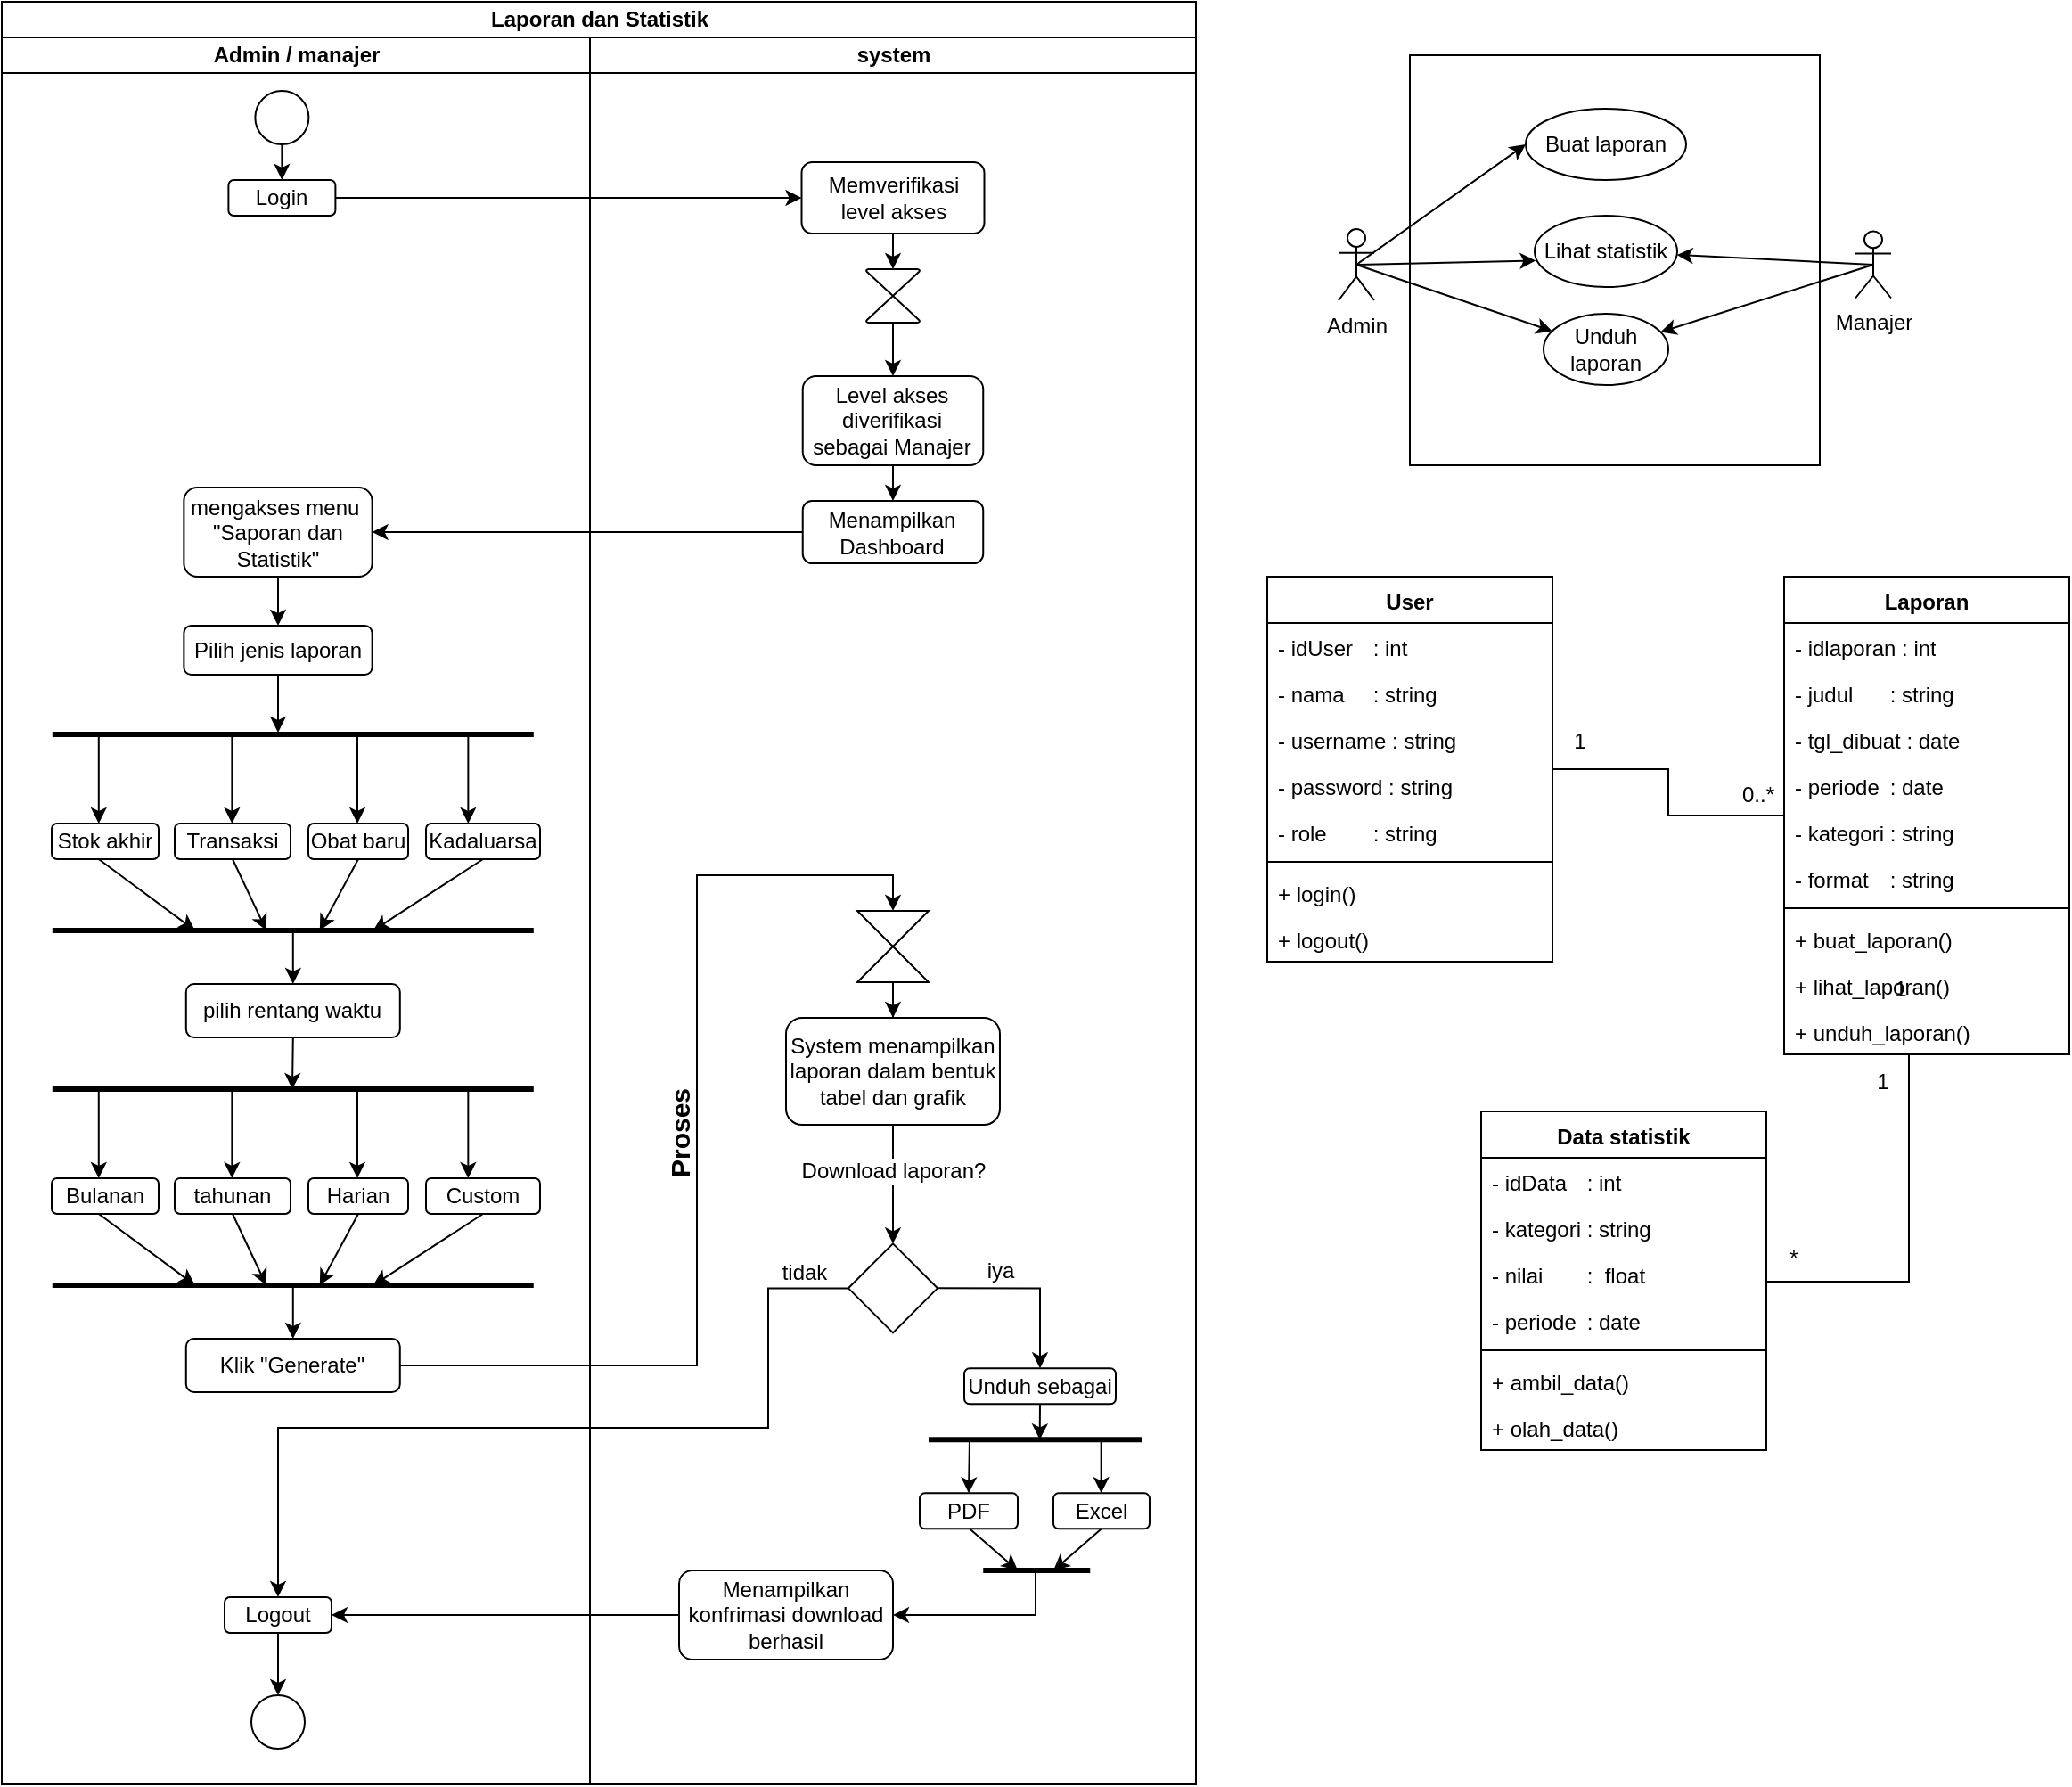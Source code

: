 <mxfile version="26.2.2">
  <diagram name="Page-1" id="yby-WBq46DlQIXsK4EJs">
    <mxGraphModel dx="1748" dy="1162" grid="1" gridSize="10" guides="1" tooltips="1" connect="1" arrows="1" fold="1" page="1" pageScale="1" pageWidth="850" pageHeight="1100" math="0" shadow="0">
      <root>
        <mxCell id="0" />
        <mxCell id="1" parent="0" />
        <mxCell id="wCTFtr7vqHa1N5YQb0h_-1" value="Laporan dan Statistik" style="swimlane;childLayout=stackLayout;resizeParent=1;resizeParentMax=0;startSize=20;html=1;" parent="1" vertex="1">
          <mxGeometry x="40" y="40" width="670" height="1000" as="geometry" />
        </mxCell>
        <mxCell id="wCTFtr7vqHa1N5YQb0h_-2" value="Admin / manajer" style="swimlane;startSize=20;html=1;" parent="wCTFtr7vqHa1N5YQb0h_-1" vertex="1">
          <mxGeometry y="20" width="330" height="980" as="geometry" />
        </mxCell>
        <mxCell id="wCTFtr7vqHa1N5YQb0h_-36" style="edgeStyle=orthogonalEdgeStyle;rounded=0;orthogonalLoop=1;jettySize=auto;html=1;exitX=0.5;exitY=1;exitDx=0;exitDy=0;" parent="wCTFtr7vqHa1N5YQb0h_-2" source="wCTFtr7vqHa1N5YQb0h_-18" edge="1">
          <mxGeometry relative="1" as="geometry">
            <mxPoint x="155" y="390" as="targetPoint" />
          </mxGeometry>
        </mxCell>
        <mxCell id="wCTFtr7vqHa1N5YQb0h_-18" value="Pilih jenis laporan" style="rounded=1;whiteSpace=wrap;html=1;" parent="wCTFtr7vqHa1N5YQb0h_-2" vertex="1">
          <mxGeometry x="102.19" y="330" width="105.62" height="27.5" as="geometry" />
        </mxCell>
        <mxCell id="wCTFtr7vqHa1N5YQb0h_-20" value="" style="endArrow=none;html=1;rounded=0;strokeWidth=3;" parent="wCTFtr7vqHa1N5YQb0h_-2" edge="1">
          <mxGeometry width="50" height="50" relative="1" as="geometry">
            <mxPoint x="28.4" y="391" as="sourcePoint" />
            <mxPoint x="298.4" y="391" as="targetPoint" />
          </mxGeometry>
        </mxCell>
        <mxCell id="wCTFtr7vqHa1N5YQb0h_-21" style="rounded=0;orthogonalLoop=1;jettySize=auto;html=1;exitX=0.5;exitY=1;exitDx=0;exitDy=0;" parent="wCTFtr7vqHa1N5YQb0h_-2" edge="1">
          <mxGeometry relative="1" as="geometry">
            <mxPoint x="108.4" y="501" as="targetPoint" />
            <mxPoint x="54.4" y="461" as="sourcePoint" />
          </mxGeometry>
        </mxCell>
        <mxCell id="wCTFtr7vqHa1N5YQb0h_-22" style="rounded=0;orthogonalLoop=1;jettySize=auto;html=1;exitX=0.5;exitY=1;exitDx=0;exitDy=0;" parent="wCTFtr7vqHa1N5YQb0h_-2" source="wCTFtr7vqHa1N5YQb0h_-23" edge="1">
          <mxGeometry relative="1" as="geometry">
            <mxPoint x="148.4" y="501" as="targetPoint" />
          </mxGeometry>
        </mxCell>
        <mxCell id="wCTFtr7vqHa1N5YQb0h_-23" value="Transaksi" style="rounded=1;whiteSpace=wrap;html=1;" parent="wCTFtr7vqHa1N5YQb0h_-2" vertex="1">
          <mxGeometry x="97.0" y="441" width="65" height="20" as="geometry" />
        </mxCell>
        <mxCell id="wCTFtr7vqHa1N5YQb0h_-24" style="rounded=0;orthogonalLoop=1;jettySize=auto;html=1;exitX=0.5;exitY=1;exitDx=0;exitDy=0;" parent="wCTFtr7vqHa1N5YQb0h_-2" source="wCTFtr7vqHa1N5YQb0h_-25" edge="1">
          <mxGeometry relative="1" as="geometry">
            <mxPoint x="178.4" y="501" as="targetPoint" />
          </mxGeometry>
        </mxCell>
        <mxCell id="wCTFtr7vqHa1N5YQb0h_-25" value="Obat baru" style="rounded=1;whiteSpace=wrap;html=1;" parent="wCTFtr7vqHa1N5YQb0h_-2" vertex="1">
          <mxGeometry x="172" y="441" width="56.01" height="20" as="geometry" />
        </mxCell>
        <mxCell id="wCTFtr7vqHa1N5YQb0h_-26" style="rounded=0;orthogonalLoop=1;jettySize=auto;html=1;exitX=0.5;exitY=1;exitDx=0;exitDy=0;" parent="wCTFtr7vqHa1N5YQb0h_-2" source="wCTFtr7vqHa1N5YQb0h_-27" edge="1">
          <mxGeometry relative="1" as="geometry">
            <mxPoint x="208.4" y="501" as="targetPoint" />
          </mxGeometry>
        </mxCell>
        <mxCell id="wCTFtr7vqHa1N5YQb0h_-27" value="Kadaluarsa" style="rounded=1;whiteSpace=wrap;html=1;" parent="wCTFtr7vqHa1N5YQb0h_-2" vertex="1">
          <mxGeometry x="238.01" y="441" width="63.99" height="20" as="geometry" />
        </mxCell>
        <mxCell id="wCTFtr7vqHa1N5YQb0h_-28" value="" style="endArrow=classic;html=1;rounded=0;" parent="wCTFtr7vqHa1N5YQb0h_-2" edge="1">
          <mxGeometry width="50" height="50" relative="1" as="geometry">
            <mxPoint x="129.18" y="391" as="sourcePoint" />
            <mxPoint x="129.18" y="441" as="targetPoint" />
          </mxGeometry>
        </mxCell>
        <mxCell id="wCTFtr7vqHa1N5YQb0h_-29" value="" style="endArrow=classic;html=1;rounded=0;" parent="wCTFtr7vqHa1N5YQb0h_-2" edge="1">
          <mxGeometry width="50" height="50" relative="1" as="geometry">
            <mxPoint x="199.51" y="391" as="sourcePoint" />
            <mxPoint x="199.51" y="441" as="targetPoint" />
          </mxGeometry>
        </mxCell>
        <mxCell id="wCTFtr7vqHa1N5YQb0h_-30" value="" style="endArrow=classic;html=1;rounded=0;" parent="wCTFtr7vqHa1N5YQb0h_-2" edge="1">
          <mxGeometry width="50" height="50" relative="1" as="geometry">
            <mxPoint x="261.68" y="391" as="sourcePoint" />
            <mxPoint x="261.68" y="441" as="targetPoint" />
          </mxGeometry>
        </mxCell>
        <mxCell id="wCTFtr7vqHa1N5YQb0h_-31" value="" style="endArrow=none;html=1;rounded=0;strokeWidth=3;" parent="wCTFtr7vqHa1N5YQb0h_-2" edge="1">
          <mxGeometry width="50" height="50" relative="1" as="geometry">
            <mxPoint x="28.4" y="501" as="sourcePoint" />
            <mxPoint x="298.4" y="501" as="targetPoint" />
          </mxGeometry>
        </mxCell>
        <mxCell id="wCTFtr7vqHa1N5YQb0h_-54" style="edgeStyle=orthogonalEdgeStyle;rounded=0;orthogonalLoop=1;jettySize=auto;html=1;exitX=0.5;exitY=1;exitDx=0;exitDy=0;" parent="wCTFtr7vqHa1N5YQb0h_-2" source="wCTFtr7vqHa1N5YQb0h_-32" edge="1">
          <mxGeometry relative="1" as="geometry">
            <mxPoint x="163" y="590" as="targetPoint" />
          </mxGeometry>
        </mxCell>
        <mxCell id="wCTFtr7vqHa1N5YQb0h_-32" value="pilih rentang waktu" style="rounded=1;whiteSpace=wrap;html=1;" parent="wCTFtr7vqHa1N5YQb0h_-2" vertex="1">
          <mxGeometry x="103.4" y="531" width="120" height="30" as="geometry" />
        </mxCell>
        <mxCell id="wCTFtr7vqHa1N5YQb0h_-33" value="" style="endArrow=classic;html=1;rounded=0;" parent="wCTFtr7vqHa1N5YQb0h_-2" edge="1">
          <mxGeometry width="50" height="50" relative="1" as="geometry">
            <mxPoint x="54.4" y="391" as="sourcePoint" />
            <mxPoint x="54.4" y="441" as="targetPoint" />
          </mxGeometry>
        </mxCell>
        <mxCell id="wCTFtr7vqHa1N5YQb0h_-34" value="" style="endArrow=classic;html=1;rounded=0;" parent="wCTFtr7vqHa1N5YQb0h_-2" target="wCTFtr7vqHa1N5YQb0h_-32" edge="1">
          <mxGeometry width="50" height="50" relative="1" as="geometry">
            <mxPoint x="163.4" y="501" as="sourcePoint" />
            <mxPoint x="178.4" y="441" as="targetPoint" />
          </mxGeometry>
        </mxCell>
        <mxCell id="wCTFtr7vqHa1N5YQb0h_-35" value="Stok akhir" style="rounded=1;whiteSpace=wrap;html=1;" parent="wCTFtr7vqHa1N5YQb0h_-2" vertex="1">
          <mxGeometry x="28.01" y="441" width="60" height="20" as="geometry" />
        </mxCell>
        <mxCell id="wCTFtr7vqHa1N5YQb0h_-38" value="" style="endArrow=none;html=1;rounded=0;strokeWidth=3;" parent="wCTFtr7vqHa1N5YQb0h_-2" edge="1">
          <mxGeometry width="50" height="50" relative="1" as="geometry">
            <mxPoint x="28.39" y="590" as="sourcePoint" />
            <mxPoint x="298.39" y="590" as="targetPoint" />
          </mxGeometry>
        </mxCell>
        <mxCell id="wCTFtr7vqHa1N5YQb0h_-39" style="rounded=0;orthogonalLoop=1;jettySize=auto;html=1;exitX=0.5;exitY=1;exitDx=0;exitDy=0;" parent="wCTFtr7vqHa1N5YQb0h_-2" edge="1">
          <mxGeometry relative="1" as="geometry">
            <mxPoint x="108.39" y="700" as="targetPoint" />
            <mxPoint x="54.39" y="660" as="sourcePoint" />
          </mxGeometry>
        </mxCell>
        <mxCell id="wCTFtr7vqHa1N5YQb0h_-40" style="rounded=0;orthogonalLoop=1;jettySize=auto;html=1;exitX=0.5;exitY=1;exitDx=0;exitDy=0;" parent="wCTFtr7vqHa1N5YQb0h_-2" source="wCTFtr7vqHa1N5YQb0h_-41" edge="1">
          <mxGeometry relative="1" as="geometry">
            <mxPoint x="148.39" y="700" as="targetPoint" />
          </mxGeometry>
        </mxCell>
        <mxCell id="wCTFtr7vqHa1N5YQb0h_-41" value="tahunan" style="rounded=1;whiteSpace=wrap;html=1;" parent="wCTFtr7vqHa1N5YQb0h_-2" vertex="1">
          <mxGeometry x="96.99" y="640" width="65" height="20" as="geometry" />
        </mxCell>
        <mxCell id="wCTFtr7vqHa1N5YQb0h_-42" style="rounded=0;orthogonalLoop=1;jettySize=auto;html=1;exitX=0.5;exitY=1;exitDx=0;exitDy=0;" parent="wCTFtr7vqHa1N5YQb0h_-2" source="wCTFtr7vqHa1N5YQb0h_-43" edge="1">
          <mxGeometry relative="1" as="geometry">
            <mxPoint x="178.39" y="700" as="targetPoint" />
          </mxGeometry>
        </mxCell>
        <mxCell id="wCTFtr7vqHa1N5YQb0h_-43" value="Harian" style="rounded=1;whiteSpace=wrap;html=1;" parent="wCTFtr7vqHa1N5YQb0h_-2" vertex="1">
          <mxGeometry x="171.99" y="640" width="56.01" height="20" as="geometry" />
        </mxCell>
        <mxCell id="wCTFtr7vqHa1N5YQb0h_-44" style="rounded=0;orthogonalLoop=1;jettySize=auto;html=1;exitX=0.5;exitY=1;exitDx=0;exitDy=0;" parent="wCTFtr7vqHa1N5YQb0h_-2" source="wCTFtr7vqHa1N5YQb0h_-45" edge="1">
          <mxGeometry relative="1" as="geometry">
            <mxPoint x="208.39" y="700" as="targetPoint" />
          </mxGeometry>
        </mxCell>
        <mxCell id="wCTFtr7vqHa1N5YQb0h_-45" value="Custom" style="rounded=1;whiteSpace=wrap;html=1;" parent="wCTFtr7vqHa1N5YQb0h_-2" vertex="1">
          <mxGeometry x="238" y="640" width="63.99" height="20" as="geometry" />
        </mxCell>
        <mxCell id="wCTFtr7vqHa1N5YQb0h_-46" value="" style="endArrow=classic;html=1;rounded=0;" parent="wCTFtr7vqHa1N5YQb0h_-2" edge="1">
          <mxGeometry width="50" height="50" relative="1" as="geometry">
            <mxPoint x="129.17" y="590" as="sourcePoint" />
            <mxPoint x="129.17" y="640" as="targetPoint" />
          </mxGeometry>
        </mxCell>
        <mxCell id="wCTFtr7vqHa1N5YQb0h_-47" value="" style="endArrow=classic;html=1;rounded=0;" parent="wCTFtr7vqHa1N5YQb0h_-2" edge="1">
          <mxGeometry width="50" height="50" relative="1" as="geometry">
            <mxPoint x="199.5" y="590" as="sourcePoint" />
            <mxPoint x="199.5" y="640" as="targetPoint" />
          </mxGeometry>
        </mxCell>
        <mxCell id="wCTFtr7vqHa1N5YQb0h_-48" value="" style="endArrow=classic;html=1;rounded=0;" parent="wCTFtr7vqHa1N5YQb0h_-2" edge="1">
          <mxGeometry width="50" height="50" relative="1" as="geometry">
            <mxPoint x="261.67" y="590" as="sourcePoint" />
            <mxPoint x="261.67" y="640" as="targetPoint" />
          </mxGeometry>
        </mxCell>
        <mxCell id="wCTFtr7vqHa1N5YQb0h_-49" value="" style="endArrow=none;html=1;rounded=0;strokeWidth=3;" parent="wCTFtr7vqHa1N5YQb0h_-2" edge="1">
          <mxGeometry width="50" height="50" relative="1" as="geometry">
            <mxPoint x="28.39" y="700" as="sourcePoint" />
            <mxPoint x="298.39" y="700" as="targetPoint" />
          </mxGeometry>
        </mxCell>
        <mxCell id="wCTFtr7vqHa1N5YQb0h_-50" value="Klik &quot;Generate&quot;" style="rounded=1;whiteSpace=wrap;html=1;" parent="wCTFtr7vqHa1N5YQb0h_-2" vertex="1">
          <mxGeometry x="103.39" y="730" width="120" height="30" as="geometry" />
        </mxCell>
        <mxCell id="wCTFtr7vqHa1N5YQb0h_-51" value="" style="endArrow=classic;html=1;rounded=0;" parent="wCTFtr7vqHa1N5YQb0h_-2" edge="1">
          <mxGeometry width="50" height="50" relative="1" as="geometry">
            <mxPoint x="54.39" y="590" as="sourcePoint" />
            <mxPoint x="54.39" y="640" as="targetPoint" />
          </mxGeometry>
        </mxCell>
        <mxCell id="wCTFtr7vqHa1N5YQb0h_-52" value="" style="endArrow=classic;html=1;rounded=0;" parent="wCTFtr7vqHa1N5YQb0h_-2" target="wCTFtr7vqHa1N5YQb0h_-50" edge="1">
          <mxGeometry width="50" height="50" relative="1" as="geometry">
            <mxPoint x="163.39" y="700" as="sourcePoint" />
            <mxPoint x="178.39" y="640" as="targetPoint" />
          </mxGeometry>
        </mxCell>
        <mxCell id="wCTFtr7vqHa1N5YQb0h_-53" value="Bulanan" style="rounded=1;whiteSpace=wrap;html=1;" parent="wCTFtr7vqHa1N5YQb0h_-2" vertex="1">
          <mxGeometry x="28" y="640" width="60" height="20" as="geometry" />
        </mxCell>
        <mxCell id="wCTFtr7vqHa1N5YQb0h_-65" value="Logout" style="rounded=1;whiteSpace=wrap;html=1;" parent="wCTFtr7vqHa1N5YQb0h_-2" vertex="1">
          <mxGeometry x="125" y="875" width="60" height="20" as="geometry" />
        </mxCell>
        <mxCell id="wCTFtr7vqHa1N5YQb0h_-3" value="system" style="swimlane;startSize=20;html=1;" parent="wCTFtr7vqHa1N5YQb0h_-1" vertex="1">
          <mxGeometry x="330" y="20" width="340" height="980" as="geometry" />
        </mxCell>
        <mxCell id="wCTFtr7vqHa1N5YQb0h_-11" value="Memverifikasi level akses" style="rounded=1;whiteSpace=wrap;html=1;" parent="wCTFtr7vqHa1N5YQb0h_-3" vertex="1">
          <mxGeometry x="118.75" y="70" width="102.5" height="40" as="geometry" />
        </mxCell>
        <mxCell id="wCTFtr7vqHa1N5YQb0h_-12" style="edgeStyle=orthogonalEdgeStyle;rounded=0;orthogonalLoop=1;jettySize=auto;html=1;exitX=0.5;exitY=1;exitDx=0;exitDy=0;entryX=0.5;entryY=0;entryDx=0;entryDy=0;" parent="wCTFtr7vqHa1N5YQb0h_-3" source="wCTFtr7vqHa1N5YQb0h_-13" target="wCTFtr7vqHa1N5YQb0h_-14" edge="1">
          <mxGeometry relative="1" as="geometry" />
        </mxCell>
        <mxCell id="wCTFtr7vqHa1N5YQb0h_-13" value="Level akses diverifikasi sebagai Manajer" style="rounded=1;whiteSpace=wrap;html=1;" parent="wCTFtr7vqHa1N5YQb0h_-3" vertex="1">
          <mxGeometry x="119.37" y="190" width="101.25" height="50" as="geometry" />
        </mxCell>
        <mxCell id="wCTFtr7vqHa1N5YQb0h_-14" value="Menampilkan Dashboard" style="rounded=1;whiteSpace=wrap;html=1;" parent="wCTFtr7vqHa1N5YQb0h_-3" vertex="1">
          <mxGeometry x="119.37" y="260" width="101.25" height="35" as="geometry" />
        </mxCell>
        <mxCell id="wCTFtr7vqHa1N5YQb0h_-15" style="edgeStyle=orthogonalEdgeStyle;rounded=0;orthogonalLoop=1;jettySize=auto;html=1;exitX=0.5;exitY=1;exitDx=0;exitDy=0;exitPerimeter=0;entryX=0.5;entryY=0;entryDx=0;entryDy=0;" parent="wCTFtr7vqHa1N5YQb0h_-3" source="wCTFtr7vqHa1N5YQb0h_-16" target="wCTFtr7vqHa1N5YQb0h_-13" edge="1">
          <mxGeometry relative="1" as="geometry" />
        </mxCell>
        <mxCell id="wCTFtr7vqHa1N5YQb0h_-16" value="" style="verticalLabelPosition=bottom;verticalAlign=top;html=1;shape=mxgraph.flowchart.collate;" parent="wCTFtr7vqHa1N5YQb0h_-3" vertex="1">
          <mxGeometry x="155" y="130" width="30" height="30" as="geometry" />
        </mxCell>
        <mxCell id="wCTFtr7vqHa1N5YQb0h_-17" style="edgeStyle=orthogonalEdgeStyle;rounded=0;orthogonalLoop=1;jettySize=auto;html=1;exitX=0.5;exitY=1;exitDx=0;exitDy=0;entryX=0.5;entryY=0;entryDx=0;entryDy=0;entryPerimeter=0;" parent="wCTFtr7vqHa1N5YQb0h_-3" source="wCTFtr7vqHa1N5YQb0h_-11" target="wCTFtr7vqHa1N5YQb0h_-16" edge="1">
          <mxGeometry relative="1" as="geometry" />
        </mxCell>
        <mxCell id="wCTFtr7vqHa1N5YQb0h_-58" value="" style="edgeStyle=orthogonalEdgeStyle;rounded=0;orthogonalLoop=1;jettySize=auto;html=1;" parent="wCTFtr7vqHa1N5YQb0h_-3" source="wCTFtr7vqHa1N5YQb0h_-55" target="wCTFtr7vqHa1N5YQb0h_-57" edge="1">
          <mxGeometry relative="1" as="geometry" />
        </mxCell>
        <mxCell id="wCTFtr7vqHa1N5YQb0h_-55" value="" style="shape=collate;whiteSpace=wrap;html=1;" parent="wCTFtr7vqHa1N5YQb0h_-3" vertex="1">
          <mxGeometry x="150" y="490" width="40" height="40" as="geometry" />
        </mxCell>
        <mxCell id="wCTFtr7vqHa1N5YQb0h_-61" style="edgeStyle=orthogonalEdgeStyle;rounded=0;orthogonalLoop=1;jettySize=auto;html=1;exitX=0.5;exitY=1;exitDx=0;exitDy=0;" parent="wCTFtr7vqHa1N5YQb0h_-3" source="wCTFtr7vqHa1N5YQb0h_-57" target="wCTFtr7vqHa1N5YQb0h_-59" edge="1">
          <mxGeometry relative="1" as="geometry" />
        </mxCell>
        <mxCell id="wCTFtr7vqHa1N5YQb0h_-62" value="&lt;span style=&quot;font-size: 12px;&quot;&gt;Download laporan?&lt;/span&gt;" style="edgeLabel;html=1;align=center;verticalAlign=middle;resizable=0;points=[];labelBackgroundColor=default;" parent="wCTFtr7vqHa1N5YQb0h_-61" vertex="1" connectable="0">
          <mxGeometry x="-0.217" relative="1" as="geometry">
            <mxPoint as="offset" />
          </mxGeometry>
        </mxCell>
        <mxCell id="wCTFtr7vqHa1N5YQb0h_-57" value="System menampilkan laporan dalam bentuk tabel dan grafik" style="rounded=1;whiteSpace=wrap;html=1;" parent="wCTFtr7vqHa1N5YQb0h_-3" vertex="1">
          <mxGeometry x="110" y="550" width="119.99" height="60" as="geometry" />
        </mxCell>
        <mxCell id="wCTFtr7vqHa1N5YQb0h_-68" style="edgeStyle=orthogonalEdgeStyle;rounded=0;orthogonalLoop=1;jettySize=auto;html=1;exitX=1;exitY=0.5;exitDx=0;exitDy=0;" parent="wCTFtr7vqHa1N5YQb0h_-3" source="wCTFtr7vqHa1N5YQb0h_-59" target="wCTFtr7vqHa1N5YQb0h_-67" edge="1">
          <mxGeometry relative="1" as="geometry" />
        </mxCell>
        <mxCell id="wCTFtr7vqHa1N5YQb0h_-59" value="" style="rhombus;whiteSpace=wrap;html=1;" parent="wCTFtr7vqHa1N5YQb0h_-3" vertex="1">
          <mxGeometry x="144.99" y="676.67" width="50.01" height="50" as="geometry" />
        </mxCell>
        <mxCell id="wCTFtr7vqHa1N5YQb0h_-70" style="edgeStyle=orthogonalEdgeStyle;rounded=0;orthogonalLoop=1;jettySize=auto;html=1;exitX=0.5;exitY=1;exitDx=0;exitDy=0;" parent="wCTFtr7vqHa1N5YQb0h_-3" source="wCTFtr7vqHa1N5YQb0h_-67" edge="1">
          <mxGeometry relative="1" as="geometry">
            <mxPoint x="252.333" y="786.67" as="targetPoint" />
          </mxGeometry>
        </mxCell>
        <mxCell id="wCTFtr7vqHa1N5YQb0h_-67" value="Unduh sebagai" style="rounded=1;whiteSpace=wrap;html=1;" parent="wCTFtr7vqHa1N5YQb0h_-3" vertex="1">
          <mxGeometry x="210" y="746.67" width="85" height="20" as="geometry" />
        </mxCell>
        <mxCell id="wCTFtr7vqHa1N5YQb0h_-69" value="" style="endArrow=none;html=1;rounded=0;strokeWidth=3;" parent="wCTFtr7vqHa1N5YQb0h_-3" edge="1">
          <mxGeometry width="50" height="50" relative="1" as="geometry">
            <mxPoint x="190" y="786.67" as="sourcePoint" />
            <mxPoint x="310" y="786.67" as="targetPoint" />
          </mxGeometry>
        </mxCell>
        <mxCell id="wCTFtr7vqHa1N5YQb0h_-71" value="PDF" style="rounded=1;whiteSpace=wrap;html=1;" parent="wCTFtr7vqHa1N5YQb0h_-3" vertex="1">
          <mxGeometry x="185" y="816.67" width="55" height="20" as="geometry" />
        </mxCell>
        <mxCell id="wCTFtr7vqHa1N5YQb0h_-72" value="Excel" style="rounded=1;whiteSpace=wrap;html=1;" parent="wCTFtr7vqHa1N5YQb0h_-3" vertex="1">
          <mxGeometry x="260" y="816.67" width="53.99" height="20" as="geometry" />
        </mxCell>
        <mxCell id="wCTFtr7vqHa1N5YQb0h_-74" value="" style="endArrow=classic;html=1;rounded=0;entryX=0.5;entryY=0;entryDx=0;entryDy=0;" parent="wCTFtr7vqHa1N5YQb0h_-3" edge="1">
          <mxGeometry width="50" height="50" relative="1" as="geometry">
            <mxPoint x="286.83" y="786.67" as="sourcePoint" />
            <mxPoint x="286.83" y="816.67" as="targetPoint" />
          </mxGeometry>
        </mxCell>
        <mxCell id="wCTFtr7vqHa1N5YQb0h_-75" value="" style="endArrow=none;html=1;rounded=0;strokeWidth=3;" parent="wCTFtr7vqHa1N5YQb0h_-3" edge="1">
          <mxGeometry width="50" height="50" relative="1" as="geometry">
            <mxPoint x="220.62" y="860" as="sourcePoint" />
            <mxPoint x="280.62" y="860" as="targetPoint" />
          </mxGeometry>
        </mxCell>
        <mxCell id="wCTFtr7vqHa1N5YQb0h_-80" value="" style="endArrow=classic;html=1;rounded=0;" parent="wCTFtr7vqHa1N5YQb0h_-3" edge="1">
          <mxGeometry width="50" height="50" relative="1" as="geometry">
            <mxPoint x="287" y="836.67" as="sourcePoint" />
            <mxPoint x="260" y="860" as="targetPoint" />
          </mxGeometry>
        </mxCell>
        <mxCell id="wCTFtr7vqHa1N5YQb0h_-81" value="Proses" style="text;html=1;align=center;verticalAlign=middle;resizable=0;points=[];autosize=1;strokeColor=none;fillColor=none;rotation=-90;fontSize=15;fontStyle=1" parent="wCTFtr7vqHa1N5YQb0h_-3" vertex="1">
          <mxGeometry x="15" y="600" width="70" height="30" as="geometry" />
        </mxCell>
        <mxCell id="wCTFtr7vqHa1N5YQb0h_-84" value="Menampilkan konfrimasi download berhasil" style="rounded=1;whiteSpace=wrap;html=1;" parent="wCTFtr7vqHa1N5YQb0h_-3" vertex="1">
          <mxGeometry x="50" y="860" width="120" height="50" as="geometry" />
        </mxCell>
        <mxCell id="wCTFtr7vqHa1N5YQb0h_-85" value="" style="endArrow=classic;html=1;rounded=0;" parent="wCTFtr7vqHa1N5YQb0h_-3" target="wCTFtr7vqHa1N5YQb0h_-84" edge="1">
          <mxGeometry width="50" height="50" relative="1" as="geometry">
            <mxPoint x="250" y="860" as="sourcePoint" />
            <mxPoint x="280" y="750" as="targetPoint" />
            <Array as="points">
              <mxPoint x="250" y="885" />
            </Array>
          </mxGeometry>
        </mxCell>
        <mxCell id="wCTFtr7vqHa1N5YQb0h_-88" value="iya" style="text;html=1;align=center;verticalAlign=middle;resizable=0;points=[];autosize=1;strokeColor=none;fillColor=none;" parent="wCTFtr7vqHa1N5YQb0h_-3" vertex="1">
          <mxGeometry x="210" y="676.67" width="40" height="30" as="geometry" />
        </mxCell>
        <mxCell id="wCTFtr7vqHa1N5YQb0h_-56" style="edgeStyle=orthogonalEdgeStyle;rounded=0;orthogonalLoop=1;jettySize=auto;html=1;entryX=0.5;entryY=0;entryDx=0;entryDy=0;" parent="wCTFtr7vqHa1N5YQb0h_-1" source="wCTFtr7vqHa1N5YQb0h_-50" target="wCTFtr7vqHa1N5YQb0h_-55" edge="1">
          <mxGeometry relative="1" as="geometry">
            <Array as="points">
              <mxPoint x="390" y="765" />
              <mxPoint x="390" y="490" />
              <mxPoint x="500" y="490" />
            </Array>
          </mxGeometry>
        </mxCell>
        <mxCell id="wCTFtr7vqHa1N5YQb0h_-66" style="edgeStyle=orthogonalEdgeStyle;rounded=0;orthogonalLoop=1;jettySize=auto;html=1;entryX=0.5;entryY=0;entryDx=0;entryDy=0;" parent="wCTFtr7vqHa1N5YQb0h_-1" source="wCTFtr7vqHa1N5YQb0h_-59" target="wCTFtr7vqHa1N5YQb0h_-65" edge="1">
          <mxGeometry relative="1" as="geometry">
            <Array as="points">
              <mxPoint x="430" y="722" />
              <mxPoint x="430" y="800" />
              <mxPoint x="155" y="800" />
            </Array>
          </mxGeometry>
        </mxCell>
        <mxCell id="wCTFtr7vqHa1N5YQb0h_-86" style="edgeStyle=orthogonalEdgeStyle;rounded=0;orthogonalLoop=1;jettySize=auto;html=1;exitX=0;exitY=0.5;exitDx=0;exitDy=0;entryX=1;entryY=0.5;entryDx=0;entryDy=0;" parent="wCTFtr7vqHa1N5YQb0h_-1" source="wCTFtr7vqHa1N5YQb0h_-84" target="wCTFtr7vqHa1N5YQb0h_-65" edge="1">
          <mxGeometry relative="1" as="geometry" />
        </mxCell>
        <mxCell id="wCTFtr7vqHa1N5YQb0h_-5" style="edgeStyle=orthogonalEdgeStyle;rounded=0;orthogonalLoop=1;jettySize=auto;html=1;" parent="1" source="wCTFtr7vqHa1N5YQb0h_-9" target="wCTFtr7vqHa1N5YQb0h_-11" edge="1">
          <mxGeometry relative="1" as="geometry" />
        </mxCell>
        <mxCell id="wCTFtr7vqHa1N5YQb0h_-6" value="" style="edgeStyle=orthogonalEdgeStyle;rounded=0;orthogonalLoop=1;jettySize=auto;html=1;" parent="1" source="wCTFtr7vqHa1N5YQb0h_-14" target="wCTFtr7vqHa1N5YQb0h_-10" edge="1">
          <mxGeometry relative="1" as="geometry" />
        </mxCell>
        <mxCell id="wCTFtr7vqHa1N5YQb0h_-7" style="edgeStyle=orthogonalEdgeStyle;rounded=0;orthogonalLoop=1;jettySize=auto;html=1;exitX=0.5;exitY=1;exitDx=0;exitDy=0;entryX=0.5;entryY=0;entryDx=0;entryDy=0;" parent="1" source="wCTFtr7vqHa1N5YQb0h_-8" target="wCTFtr7vqHa1N5YQb0h_-9" edge="1">
          <mxGeometry relative="1" as="geometry" />
        </mxCell>
        <mxCell id="wCTFtr7vqHa1N5YQb0h_-8" value="" style="ellipse;whiteSpace=wrap;html=1;aspect=fixed;" parent="1" vertex="1">
          <mxGeometry x="182.19" y="90" width="30" height="30" as="geometry" />
        </mxCell>
        <mxCell id="wCTFtr7vqHa1N5YQb0h_-9" value="Login" style="rounded=1;whiteSpace=wrap;html=1;" parent="1" vertex="1">
          <mxGeometry x="167.19" y="140" width="60" height="20" as="geometry" />
        </mxCell>
        <mxCell id="wCTFtr7vqHa1N5YQb0h_-19" value="" style="edgeStyle=orthogonalEdgeStyle;rounded=0;orthogonalLoop=1;jettySize=auto;html=1;" parent="1" source="wCTFtr7vqHa1N5YQb0h_-10" target="wCTFtr7vqHa1N5YQb0h_-18" edge="1">
          <mxGeometry relative="1" as="geometry" />
        </mxCell>
        <mxCell id="wCTFtr7vqHa1N5YQb0h_-10" value="mengakses menu&amp;nbsp;&lt;br&gt;&quot;Saporan dan Statistik&quot;" style="rounded=1;whiteSpace=wrap;html=1;" parent="1" vertex="1">
          <mxGeometry x="142.19" y="312.5" width="105.62" height="50" as="geometry" />
        </mxCell>
        <mxCell id="wCTFtr7vqHa1N5YQb0h_-63" value="" style="ellipse;whiteSpace=wrap;html=1;aspect=fixed;fillStyle=solid;" parent="1" vertex="1">
          <mxGeometry x="180" y="990" width="30" height="30" as="geometry" />
        </mxCell>
        <mxCell id="wCTFtr7vqHa1N5YQb0h_-64" style="edgeStyle=orthogonalEdgeStyle;rounded=0;orthogonalLoop=1;jettySize=auto;html=1;exitX=0.5;exitY=1;exitDx=0;exitDy=0;entryX=0.5;entryY=0;entryDx=0;entryDy=0;" parent="1" source="wCTFtr7vqHa1N5YQb0h_-65" target="wCTFtr7vqHa1N5YQb0h_-63" edge="1">
          <mxGeometry relative="1" as="geometry" />
        </mxCell>
        <mxCell id="wCTFtr7vqHa1N5YQb0h_-73" value="" style="endArrow=classic;html=1;rounded=0;entryX=0.5;entryY=0;entryDx=0;entryDy=0;" parent="1" target="wCTFtr7vqHa1N5YQb0h_-71" edge="1">
          <mxGeometry width="50" height="50" relative="1" as="geometry">
            <mxPoint x="583" y="846.67" as="sourcePoint" />
            <mxPoint x="640" y="836.67" as="targetPoint" />
          </mxGeometry>
        </mxCell>
        <mxCell id="wCTFtr7vqHa1N5YQb0h_-79" value="" style="endArrow=classic;html=1;rounded=0;" parent="1" edge="1">
          <mxGeometry width="50" height="50" relative="1" as="geometry">
            <mxPoint x="583" y="896.67" as="sourcePoint" />
            <mxPoint x="610" y="920" as="targetPoint" />
          </mxGeometry>
        </mxCell>
        <mxCell id="wCTFtr7vqHa1N5YQb0h_-87" value="tidak" style="text;html=1;align=center;verticalAlign=middle;resizable=0;points=[];autosize=1;strokeColor=none;fillColor=none;" parent="1" vertex="1">
          <mxGeometry x="465" y="738" width="50" height="30" as="geometry" />
        </mxCell>
        <mxCell id="f9QZBy0ZInT2e0u1fm2e-2" value="C" style="whiteSpace=wrap;html=1;aspect=fixed;" vertex="1" parent="1">
          <mxGeometry x="830" y="70" width="230" height="230" as="geometry" />
        </mxCell>
        <mxCell id="f9QZBy0ZInT2e0u1fm2e-3" style="rounded=0;orthogonalLoop=1;jettySize=auto;html=1;exitX=0.5;exitY=0.5;exitDx=0;exitDy=0;exitPerimeter=0;" edge="1" parent="1" source="f9QZBy0ZInT2e0u1fm2e-5" target="f9QZBy0ZInT2e0u1fm2e-8">
          <mxGeometry relative="1" as="geometry" />
        </mxCell>
        <mxCell id="f9QZBy0ZInT2e0u1fm2e-4" style="rounded=0;orthogonalLoop=1;jettySize=auto;html=1;exitX=0.5;exitY=0.5;exitDx=0;exitDy=0;exitPerimeter=0;" edge="1" parent="1" source="f9QZBy0ZInT2e0u1fm2e-5" target="f9QZBy0ZInT2e0u1fm2e-9">
          <mxGeometry relative="1" as="geometry" />
        </mxCell>
        <mxCell id="f9QZBy0ZInT2e0u1fm2e-5" value="Manajer" style="shape=umlActor;verticalLabelPosition=bottom;verticalAlign=top;html=1;outlineConnect=0;" vertex="1" parent="1">
          <mxGeometry x="1080" y="168.75" width="20" height="37.5" as="geometry" />
        </mxCell>
        <mxCell id="f9QZBy0ZInT2e0u1fm2e-6" style="rounded=0;orthogonalLoop=1;jettySize=auto;html=1;exitX=0.5;exitY=0.5;exitDx=0;exitDy=0;exitPerimeter=0;" edge="1" parent="1" source="f9QZBy0ZInT2e0u1fm2e-7" target="f9QZBy0ZInT2e0u1fm2e-9">
          <mxGeometry relative="1" as="geometry" />
        </mxCell>
        <mxCell id="f9QZBy0ZInT2e0u1fm2e-15" style="rounded=0;orthogonalLoop=1;jettySize=auto;html=1;exitX=0.5;exitY=0.5;exitDx=0;exitDy=0;exitPerimeter=0;entryX=0;entryY=0.5;entryDx=0;entryDy=0;" edge="1" parent="1" source="f9QZBy0ZInT2e0u1fm2e-7" target="f9QZBy0ZInT2e0u1fm2e-13">
          <mxGeometry relative="1" as="geometry" />
        </mxCell>
        <mxCell id="f9QZBy0ZInT2e0u1fm2e-7" value="Admin" style="shape=umlActor;verticalLabelPosition=bottom;verticalAlign=top;html=1;outlineConnect=0;" vertex="1" parent="1">
          <mxGeometry x="790" y="167.5" width="20" height="40" as="geometry" />
        </mxCell>
        <mxCell id="f9QZBy0ZInT2e0u1fm2e-8" value="Lihat statistik" style="ellipse;whiteSpace=wrap;html=1;" vertex="1" parent="1">
          <mxGeometry x="900" y="160" width="80" height="40" as="geometry" />
        </mxCell>
        <mxCell id="f9QZBy0ZInT2e0u1fm2e-9" value="Unduh laporan" style="ellipse;whiteSpace=wrap;html=1;" vertex="1" parent="1">
          <mxGeometry x="905" y="215" width="70" height="40" as="geometry" />
        </mxCell>
        <mxCell id="f9QZBy0ZInT2e0u1fm2e-10" style="rounded=0;orthogonalLoop=1;jettySize=auto;html=1;exitX=0.5;exitY=0.5;exitDx=0;exitDy=0;exitPerimeter=0;entryX=0.009;entryY=0.63;entryDx=0;entryDy=0;entryPerimeter=0;" edge="1" parent="1" source="f9QZBy0ZInT2e0u1fm2e-7" target="f9QZBy0ZInT2e0u1fm2e-8">
          <mxGeometry relative="1" as="geometry" />
        </mxCell>
        <mxCell id="f9QZBy0ZInT2e0u1fm2e-13" value="Buat laporan" style="ellipse;whiteSpace=wrap;html=1;" vertex="1" parent="1">
          <mxGeometry x="895" y="100" width="90" height="40" as="geometry" />
        </mxCell>
        <mxCell id="f9QZBy0ZInT2e0u1fm2e-51" style="edgeStyle=orthogonalEdgeStyle;rounded=0;orthogonalLoop=1;jettySize=auto;html=1;endArrow=none;startFill=0;" edge="1" parent="1" source="f9QZBy0ZInT2e0u1fm2e-17" target="f9QZBy0ZInT2e0u1fm2e-27">
          <mxGeometry relative="1" as="geometry" />
        </mxCell>
        <mxCell id="f9QZBy0ZInT2e0u1fm2e-17" value="User" style="swimlane;fontStyle=1;align=center;verticalAlign=top;childLayout=stackLayout;horizontal=1;startSize=26;horizontalStack=0;resizeParent=1;resizeParentMax=0;resizeLast=0;collapsible=1;marginBottom=0;whiteSpace=wrap;html=1;" vertex="1" parent="1">
          <mxGeometry x="750" y="362.5" width="160" height="216" as="geometry" />
        </mxCell>
        <mxCell id="f9QZBy0ZInT2e0u1fm2e-18" value="- idUser&lt;span style=&quot;white-space: pre;&quot;&gt;&#x9;&lt;/span&gt;: int" style="text;strokeColor=none;fillColor=none;align=left;verticalAlign=top;spacingLeft=4;spacingRight=4;overflow=hidden;rotatable=0;points=[[0,0.5],[1,0.5]];portConstraint=eastwest;whiteSpace=wrap;html=1;" vertex="1" parent="f9QZBy0ZInT2e0u1fm2e-17">
          <mxGeometry y="26" width="160" height="26" as="geometry" />
        </mxCell>
        <mxCell id="f9QZBy0ZInT2e0u1fm2e-19" value="- nama&lt;span style=&quot;white-space: pre;&quot;&gt;&#x9;&lt;/span&gt;: string" style="text;strokeColor=none;fillColor=none;align=left;verticalAlign=top;spacingLeft=4;spacingRight=4;overflow=hidden;rotatable=0;points=[[0,0.5],[1,0.5]];portConstraint=eastwest;whiteSpace=wrap;html=1;" vertex="1" parent="f9QZBy0ZInT2e0u1fm2e-17">
          <mxGeometry y="52" width="160" height="26" as="geometry" />
        </mxCell>
        <mxCell id="f9QZBy0ZInT2e0u1fm2e-20" value="- username : string" style="text;strokeColor=none;fillColor=none;align=left;verticalAlign=top;spacingLeft=4;spacingRight=4;overflow=hidden;rotatable=0;points=[[0,0.5],[1,0.5]];portConstraint=eastwest;whiteSpace=wrap;html=1;" vertex="1" parent="f9QZBy0ZInT2e0u1fm2e-17">
          <mxGeometry y="78" width="160" height="26" as="geometry" />
        </mxCell>
        <mxCell id="f9QZBy0ZInT2e0u1fm2e-21" value="- password : string" style="text;strokeColor=none;fillColor=none;align=left;verticalAlign=top;spacingLeft=4;spacingRight=4;overflow=hidden;rotatable=0;points=[[0,0.5],[1,0.5]];portConstraint=eastwest;whiteSpace=wrap;html=1;" vertex="1" parent="f9QZBy0ZInT2e0u1fm2e-17">
          <mxGeometry y="104" width="160" height="26" as="geometry" />
        </mxCell>
        <mxCell id="f9QZBy0ZInT2e0u1fm2e-22" value="- role&lt;span style=&quot;white-space: pre;&quot;&gt;&#x9;&lt;/span&gt;: string" style="text;strokeColor=none;fillColor=none;align=left;verticalAlign=top;spacingLeft=4;spacingRight=4;overflow=hidden;rotatable=0;points=[[0,0.5],[1,0.5]];portConstraint=eastwest;whiteSpace=wrap;html=1;" vertex="1" parent="f9QZBy0ZInT2e0u1fm2e-17">
          <mxGeometry y="130" width="160" height="26" as="geometry" />
        </mxCell>
        <mxCell id="f9QZBy0ZInT2e0u1fm2e-23" value="" style="line;strokeWidth=1;fillColor=none;align=left;verticalAlign=middle;spacingTop=-1;spacingLeft=3;spacingRight=3;rotatable=0;labelPosition=right;points=[];portConstraint=eastwest;strokeColor=inherit;" vertex="1" parent="f9QZBy0ZInT2e0u1fm2e-17">
          <mxGeometry y="156" width="160" height="8" as="geometry" />
        </mxCell>
        <mxCell id="f9QZBy0ZInT2e0u1fm2e-24" value="+ login()" style="text;strokeColor=none;fillColor=none;align=left;verticalAlign=top;spacingLeft=4;spacingRight=4;overflow=hidden;rotatable=0;points=[[0,0.5],[1,0.5]];portConstraint=eastwest;whiteSpace=wrap;html=1;" vertex="1" parent="f9QZBy0ZInT2e0u1fm2e-17">
          <mxGeometry y="164" width="160" height="26" as="geometry" />
        </mxCell>
        <mxCell id="f9QZBy0ZInT2e0u1fm2e-25" value="+ logout()" style="text;strokeColor=none;fillColor=none;align=left;verticalAlign=top;spacingLeft=4;spacingRight=4;overflow=hidden;rotatable=0;points=[[0,0.5],[1,0.5]];portConstraint=eastwest;whiteSpace=wrap;html=1;" vertex="1" parent="f9QZBy0ZInT2e0u1fm2e-17">
          <mxGeometry y="190" width="160" height="26" as="geometry" />
        </mxCell>
        <mxCell id="f9QZBy0ZInT2e0u1fm2e-53" style="edgeStyle=orthogonalEdgeStyle;rounded=0;orthogonalLoop=1;jettySize=auto;html=1;endArrow=none;startFill=0;" edge="1" parent="1" source="f9QZBy0ZInT2e0u1fm2e-27" target="f9QZBy0ZInT2e0u1fm2e-36">
          <mxGeometry relative="1" as="geometry">
            <Array as="points">
              <mxPoint x="1110" y="758" />
            </Array>
          </mxGeometry>
        </mxCell>
        <mxCell id="f9QZBy0ZInT2e0u1fm2e-27" value="Laporan" style="swimlane;fontStyle=1;align=center;verticalAlign=top;childLayout=stackLayout;horizontal=1;startSize=26;horizontalStack=0;resizeParent=1;resizeParentMax=0;resizeLast=0;collapsible=1;marginBottom=0;whiteSpace=wrap;html=1;" vertex="1" parent="1">
          <mxGeometry x="1040" y="362.5" width="160" height="268" as="geometry" />
        </mxCell>
        <mxCell id="f9QZBy0ZInT2e0u1fm2e-28" value="- idlaporan : int" style="text;strokeColor=none;fillColor=none;align=left;verticalAlign=top;spacingLeft=4;spacingRight=4;overflow=hidden;rotatable=0;points=[[0,0.5],[1,0.5]];portConstraint=eastwest;whiteSpace=wrap;html=1;" vertex="1" parent="f9QZBy0ZInT2e0u1fm2e-27">
          <mxGeometry y="26" width="160" height="26" as="geometry" />
        </mxCell>
        <mxCell id="f9QZBy0ZInT2e0u1fm2e-29" value="- judul&lt;span style=&quot;white-space: pre;&quot;&gt;&#x9;&lt;/span&gt;: string" style="text;strokeColor=none;fillColor=none;align=left;verticalAlign=top;spacingLeft=4;spacingRight=4;overflow=hidden;rotatable=0;points=[[0,0.5],[1,0.5]];portConstraint=eastwest;whiteSpace=wrap;html=1;" vertex="1" parent="f9QZBy0ZInT2e0u1fm2e-27">
          <mxGeometry y="52" width="160" height="26" as="geometry" />
        </mxCell>
        <mxCell id="f9QZBy0ZInT2e0u1fm2e-30" value="- tgl_dibuat : date" style="text;strokeColor=none;fillColor=none;align=left;verticalAlign=top;spacingLeft=4;spacingRight=4;overflow=hidden;rotatable=0;points=[[0,0.5],[1,0.5]];portConstraint=eastwest;whiteSpace=wrap;html=1;" vertex="1" parent="f9QZBy0ZInT2e0u1fm2e-27">
          <mxGeometry y="78" width="160" height="26" as="geometry" />
        </mxCell>
        <mxCell id="f9QZBy0ZInT2e0u1fm2e-31" value="- periode&lt;span style=&quot;white-space: pre;&quot;&gt;&#x9;&lt;/span&gt;: date" style="text;strokeColor=none;fillColor=none;align=left;verticalAlign=top;spacingLeft=4;spacingRight=4;overflow=hidden;rotatable=0;points=[[0,0.5],[1,0.5]];portConstraint=eastwest;whiteSpace=wrap;html=1;" vertex="1" parent="f9QZBy0ZInT2e0u1fm2e-27">
          <mxGeometry y="104" width="160" height="26" as="geometry" />
        </mxCell>
        <mxCell id="f9QZBy0ZInT2e0u1fm2e-32" value="- kategori&lt;span style=&quot;white-space: pre;&quot;&gt;&#x9;&lt;/span&gt;: string" style="text;strokeColor=none;fillColor=none;align=left;verticalAlign=top;spacingLeft=4;spacingRight=4;overflow=hidden;rotatable=0;points=[[0,0.5],[1,0.5]];portConstraint=eastwest;whiteSpace=wrap;html=1;" vertex="1" parent="f9QZBy0ZInT2e0u1fm2e-27">
          <mxGeometry y="130" width="160" height="26" as="geometry" />
        </mxCell>
        <mxCell id="f9QZBy0ZInT2e0u1fm2e-49" value="- format&lt;span style=&quot;white-space: pre;&quot;&gt;&#x9;&lt;/span&gt;: string" style="text;strokeColor=none;fillColor=none;align=left;verticalAlign=top;spacingLeft=4;spacingRight=4;overflow=hidden;rotatable=0;points=[[0,0.5],[1,0.5]];portConstraint=eastwest;whiteSpace=wrap;html=1;" vertex="1" parent="f9QZBy0ZInT2e0u1fm2e-27">
          <mxGeometry y="156" width="160" height="26" as="geometry" />
        </mxCell>
        <mxCell id="f9QZBy0ZInT2e0u1fm2e-33" value="" style="line;strokeWidth=1;fillColor=none;align=left;verticalAlign=middle;spacingTop=-1;spacingLeft=3;spacingRight=3;rotatable=0;labelPosition=right;points=[];portConstraint=eastwest;strokeColor=inherit;" vertex="1" parent="f9QZBy0ZInT2e0u1fm2e-27">
          <mxGeometry y="182" width="160" height="8" as="geometry" />
        </mxCell>
        <mxCell id="f9QZBy0ZInT2e0u1fm2e-34" value="+ buat_laporan()" style="text;strokeColor=none;fillColor=none;align=left;verticalAlign=top;spacingLeft=4;spacingRight=4;overflow=hidden;rotatable=0;points=[[0,0.5],[1,0.5]];portConstraint=eastwest;whiteSpace=wrap;html=1;" vertex="1" parent="f9QZBy0ZInT2e0u1fm2e-27">
          <mxGeometry y="190" width="160" height="26" as="geometry" />
        </mxCell>
        <mxCell id="f9QZBy0ZInT2e0u1fm2e-50" value="+ lihat_laporan()" style="text;strokeColor=none;fillColor=none;align=left;verticalAlign=top;spacingLeft=4;spacingRight=4;overflow=hidden;rotatable=0;points=[[0,0.5],[1,0.5]];portConstraint=eastwest;whiteSpace=wrap;html=1;" vertex="1" parent="f9QZBy0ZInT2e0u1fm2e-27">
          <mxGeometry y="216" width="160" height="26" as="geometry" />
        </mxCell>
        <mxCell id="f9QZBy0ZInT2e0u1fm2e-35" value="+ unduh_laporan()" style="text;strokeColor=none;fillColor=none;align=left;verticalAlign=top;spacingLeft=4;spacingRight=4;overflow=hidden;rotatable=0;points=[[0,0.5],[1,0.5]];portConstraint=eastwest;whiteSpace=wrap;html=1;" vertex="1" parent="f9QZBy0ZInT2e0u1fm2e-27">
          <mxGeometry y="242" width="160" height="26" as="geometry" />
        </mxCell>
        <mxCell id="f9QZBy0ZInT2e0u1fm2e-36" value="Data statistik" style="swimlane;fontStyle=1;align=center;verticalAlign=top;childLayout=stackLayout;horizontal=1;startSize=26;horizontalStack=0;resizeParent=1;resizeParentMax=0;resizeLast=0;collapsible=1;marginBottom=0;whiteSpace=wrap;html=1;" vertex="1" parent="1">
          <mxGeometry x="870" y="662.5" width="160" height="190" as="geometry" />
        </mxCell>
        <mxCell id="f9QZBy0ZInT2e0u1fm2e-37" value="- idData&lt;span style=&quot;white-space: pre;&quot;&gt;&#x9;&lt;/span&gt;: int" style="text;strokeColor=none;fillColor=none;align=left;verticalAlign=top;spacingLeft=4;spacingRight=4;overflow=hidden;rotatable=0;points=[[0,0.5],[1,0.5]];portConstraint=eastwest;whiteSpace=wrap;html=1;" vertex="1" parent="f9QZBy0ZInT2e0u1fm2e-36">
          <mxGeometry y="26" width="160" height="26" as="geometry" />
        </mxCell>
        <mxCell id="f9QZBy0ZInT2e0u1fm2e-38" value="- kategori&lt;span style=&quot;white-space: pre;&quot;&gt;&#x9;&lt;/span&gt;: string" style="text;strokeColor=none;fillColor=none;align=left;verticalAlign=top;spacingLeft=4;spacingRight=4;overflow=hidden;rotatable=0;points=[[0,0.5],[1,0.5]];portConstraint=eastwest;whiteSpace=wrap;html=1;" vertex="1" parent="f9QZBy0ZInT2e0u1fm2e-36">
          <mxGeometry y="52" width="160" height="26" as="geometry" />
        </mxCell>
        <mxCell id="f9QZBy0ZInT2e0u1fm2e-39" value="- nilai&lt;span style=&quot;white-space: pre;&quot;&gt;&#x9;&lt;/span&gt;:&amp;nbsp; float" style="text;strokeColor=none;fillColor=none;align=left;verticalAlign=top;spacingLeft=4;spacingRight=4;overflow=hidden;rotatable=0;points=[[0,0.5],[1,0.5]];portConstraint=eastwest;whiteSpace=wrap;html=1;" vertex="1" parent="f9QZBy0ZInT2e0u1fm2e-36">
          <mxGeometry y="78" width="160" height="26" as="geometry" />
        </mxCell>
        <mxCell id="f9QZBy0ZInT2e0u1fm2e-40" value="- periode&lt;span style=&quot;white-space: pre;&quot;&gt;&#x9;&lt;/span&gt;: date" style="text;strokeColor=none;fillColor=none;align=left;verticalAlign=top;spacingLeft=4;spacingRight=4;overflow=hidden;rotatable=0;points=[[0,0.5],[1,0.5]];portConstraint=eastwest;whiteSpace=wrap;html=1;" vertex="1" parent="f9QZBy0ZInT2e0u1fm2e-36">
          <mxGeometry y="104" width="160" height="26" as="geometry" />
        </mxCell>
        <mxCell id="f9QZBy0ZInT2e0u1fm2e-41" value="" style="line;strokeWidth=1;fillColor=none;align=left;verticalAlign=middle;spacingTop=-1;spacingLeft=3;spacingRight=3;rotatable=0;labelPosition=right;points=[];portConstraint=eastwest;strokeColor=inherit;" vertex="1" parent="f9QZBy0ZInT2e0u1fm2e-36">
          <mxGeometry y="130" width="160" height="8" as="geometry" />
        </mxCell>
        <mxCell id="f9QZBy0ZInT2e0u1fm2e-42" value="+ ambil_data()" style="text;strokeColor=none;fillColor=none;align=left;verticalAlign=top;spacingLeft=4;spacingRight=4;overflow=hidden;rotatable=0;points=[[0,0.5],[1,0.5]];portConstraint=eastwest;whiteSpace=wrap;html=1;" vertex="1" parent="f9QZBy0ZInT2e0u1fm2e-36">
          <mxGeometry y="138" width="160" height="26" as="geometry" />
        </mxCell>
        <mxCell id="f9QZBy0ZInT2e0u1fm2e-43" value="+ olah_data()" style="text;strokeColor=none;fillColor=none;align=left;verticalAlign=top;spacingLeft=4;spacingRight=4;overflow=hidden;rotatable=0;points=[[0,0.5],[1,0.5]];portConstraint=eastwest;whiteSpace=wrap;html=1;" vertex="1" parent="f9QZBy0ZInT2e0u1fm2e-36">
          <mxGeometry y="164" width="160" height="26" as="geometry" />
        </mxCell>
        <mxCell id="f9QZBy0ZInT2e0u1fm2e-45" value="1" style="text;html=1;align=center;verticalAlign=middle;resizable=0;points=[];autosize=1;strokeColor=none;fillColor=none;" vertex="1" parent="1">
          <mxGeometry x="910" y="440" width="30" height="30" as="geometry" />
        </mxCell>
        <mxCell id="f9QZBy0ZInT2e0u1fm2e-48" value="1" style="text;html=1;align=center;verticalAlign=middle;resizable=0;points=[];autosize=1;strokeColor=none;fillColor=none;" vertex="1" parent="1">
          <mxGeometry x="1090" y="578.5" width="30" height="30" as="geometry" />
        </mxCell>
        <mxCell id="f9QZBy0ZInT2e0u1fm2e-52" value="0..*" style="text;html=1;align=center;verticalAlign=middle;resizable=0;points=[];autosize=1;strokeColor=none;fillColor=none;" vertex="1" parent="1">
          <mxGeometry x="1005" y="470" width="40" height="30" as="geometry" />
        </mxCell>
        <mxCell id="f9QZBy0ZInT2e0u1fm2e-54" value="1" style="text;html=1;align=center;verticalAlign=middle;resizable=0;points=[];autosize=1;strokeColor=none;fillColor=none;" vertex="1" parent="1">
          <mxGeometry x="1080" y="630.5" width="30" height="30" as="geometry" />
        </mxCell>
        <mxCell id="f9QZBy0ZInT2e0u1fm2e-55" value="*" style="text;html=1;align=center;verticalAlign=middle;resizable=0;points=[];autosize=1;strokeColor=none;fillColor=none;" vertex="1" parent="1">
          <mxGeometry x="1030" y="730" width="30" height="30" as="geometry" />
        </mxCell>
      </root>
    </mxGraphModel>
  </diagram>
</mxfile>

